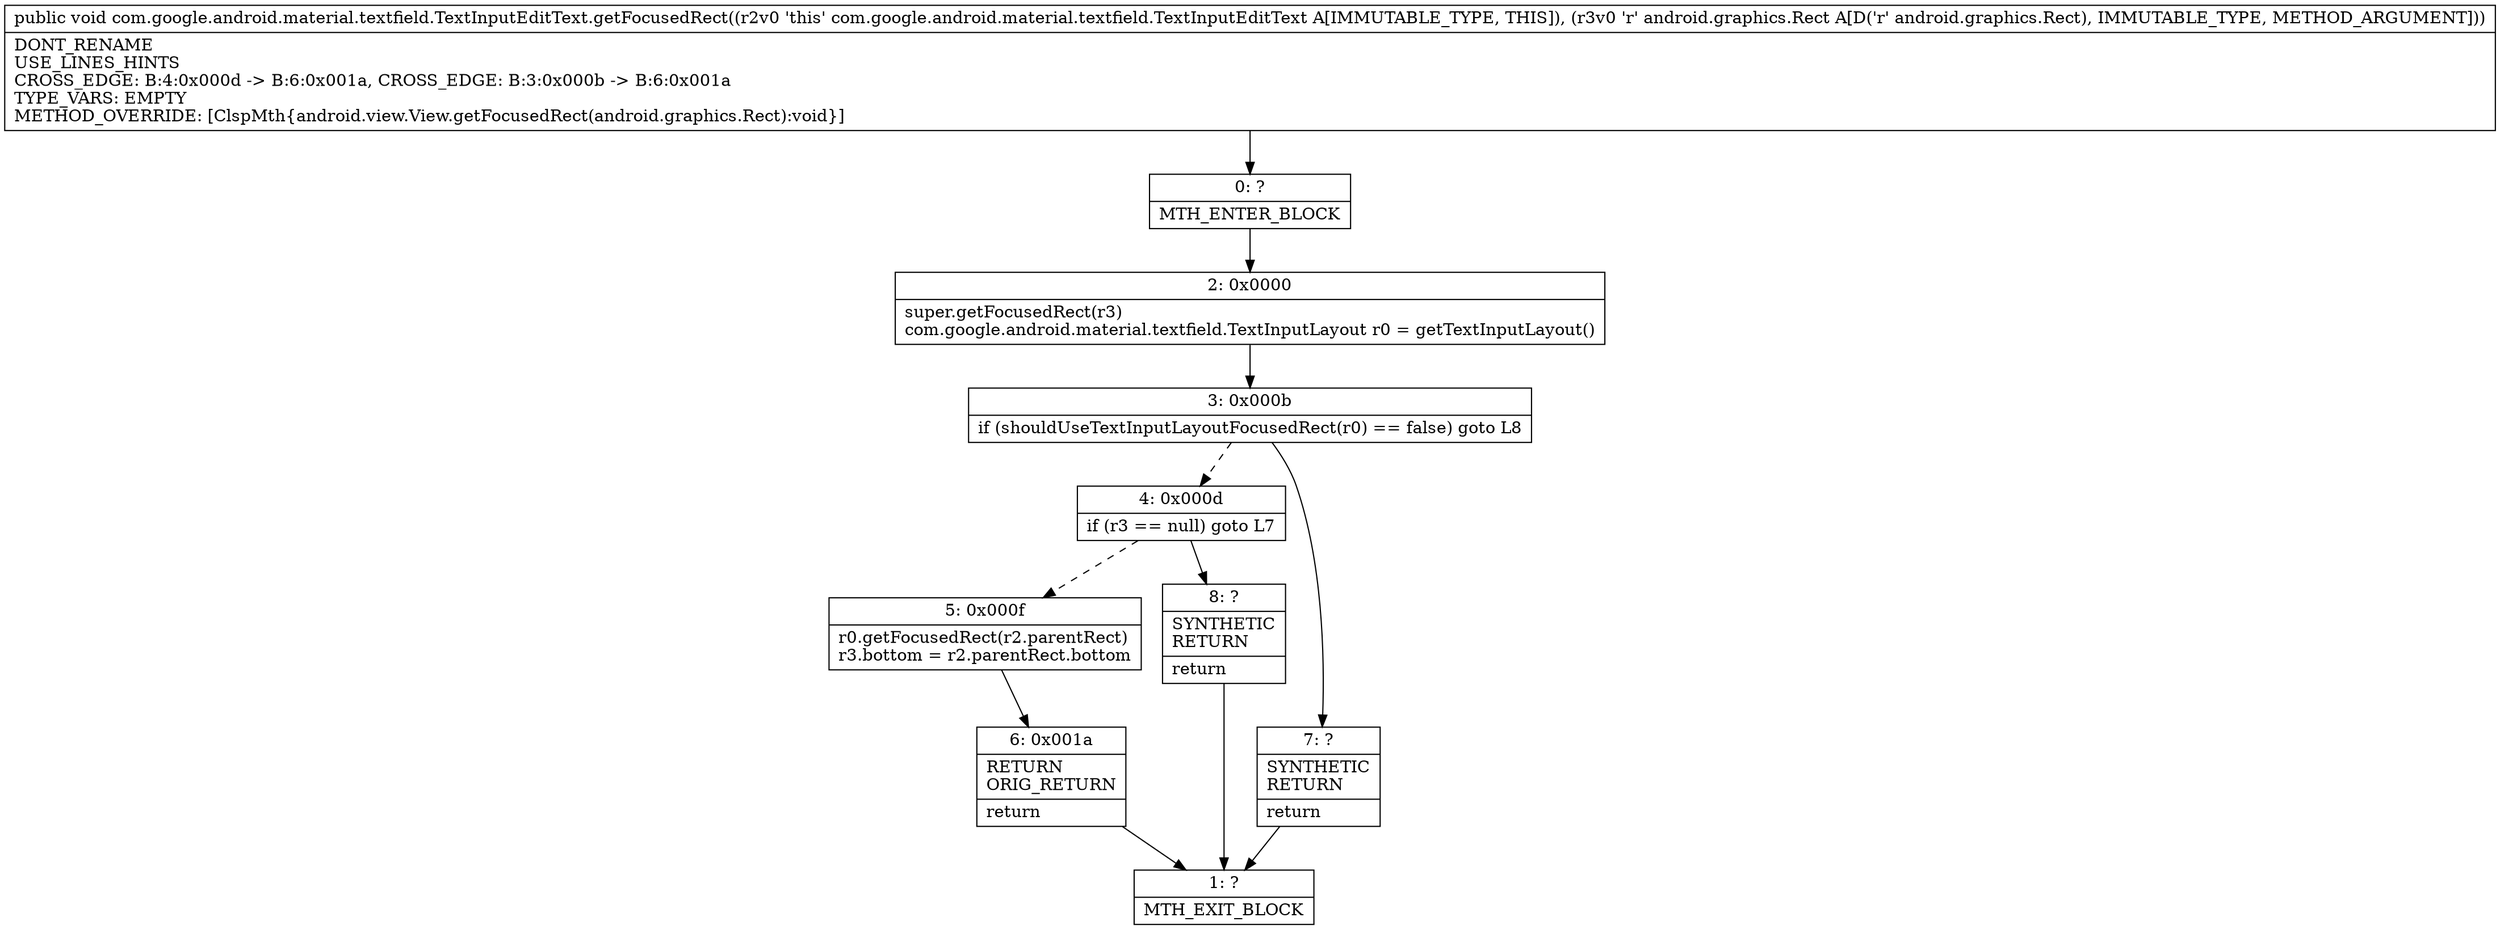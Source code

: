 digraph "CFG forcom.google.android.material.textfield.TextInputEditText.getFocusedRect(Landroid\/graphics\/Rect;)V" {
Node_0 [shape=record,label="{0\:\ ?|MTH_ENTER_BLOCK\l}"];
Node_2 [shape=record,label="{2\:\ 0x0000|super.getFocusedRect(r3)\lcom.google.android.material.textfield.TextInputLayout r0 = getTextInputLayout()\l}"];
Node_3 [shape=record,label="{3\:\ 0x000b|if (shouldUseTextInputLayoutFocusedRect(r0) == false) goto L8\l}"];
Node_4 [shape=record,label="{4\:\ 0x000d|if (r3 == null) goto L7\l}"];
Node_5 [shape=record,label="{5\:\ 0x000f|r0.getFocusedRect(r2.parentRect)\lr3.bottom = r2.parentRect.bottom\l}"];
Node_6 [shape=record,label="{6\:\ 0x001a|RETURN\lORIG_RETURN\l|return\l}"];
Node_1 [shape=record,label="{1\:\ ?|MTH_EXIT_BLOCK\l}"];
Node_8 [shape=record,label="{8\:\ ?|SYNTHETIC\lRETURN\l|return\l}"];
Node_7 [shape=record,label="{7\:\ ?|SYNTHETIC\lRETURN\l|return\l}"];
MethodNode[shape=record,label="{public void com.google.android.material.textfield.TextInputEditText.getFocusedRect((r2v0 'this' com.google.android.material.textfield.TextInputEditText A[IMMUTABLE_TYPE, THIS]), (r3v0 'r' android.graphics.Rect A[D('r' android.graphics.Rect), IMMUTABLE_TYPE, METHOD_ARGUMENT]))  | DONT_RENAME\lUSE_LINES_HINTS\lCROSS_EDGE: B:4:0x000d \-\> B:6:0x001a, CROSS_EDGE: B:3:0x000b \-\> B:6:0x001a\lTYPE_VARS: EMPTY\lMETHOD_OVERRIDE: [ClspMth\{android.view.View.getFocusedRect(android.graphics.Rect):void\}]\l}"];
MethodNode -> Node_0;Node_0 -> Node_2;
Node_2 -> Node_3;
Node_3 -> Node_4[style=dashed];
Node_3 -> Node_7;
Node_4 -> Node_5[style=dashed];
Node_4 -> Node_8;
Node_5 -> Node_6;
Node_6 -> Node_1;
Node_8 -> Node_1;
Node_7 -> Node_1;
}

